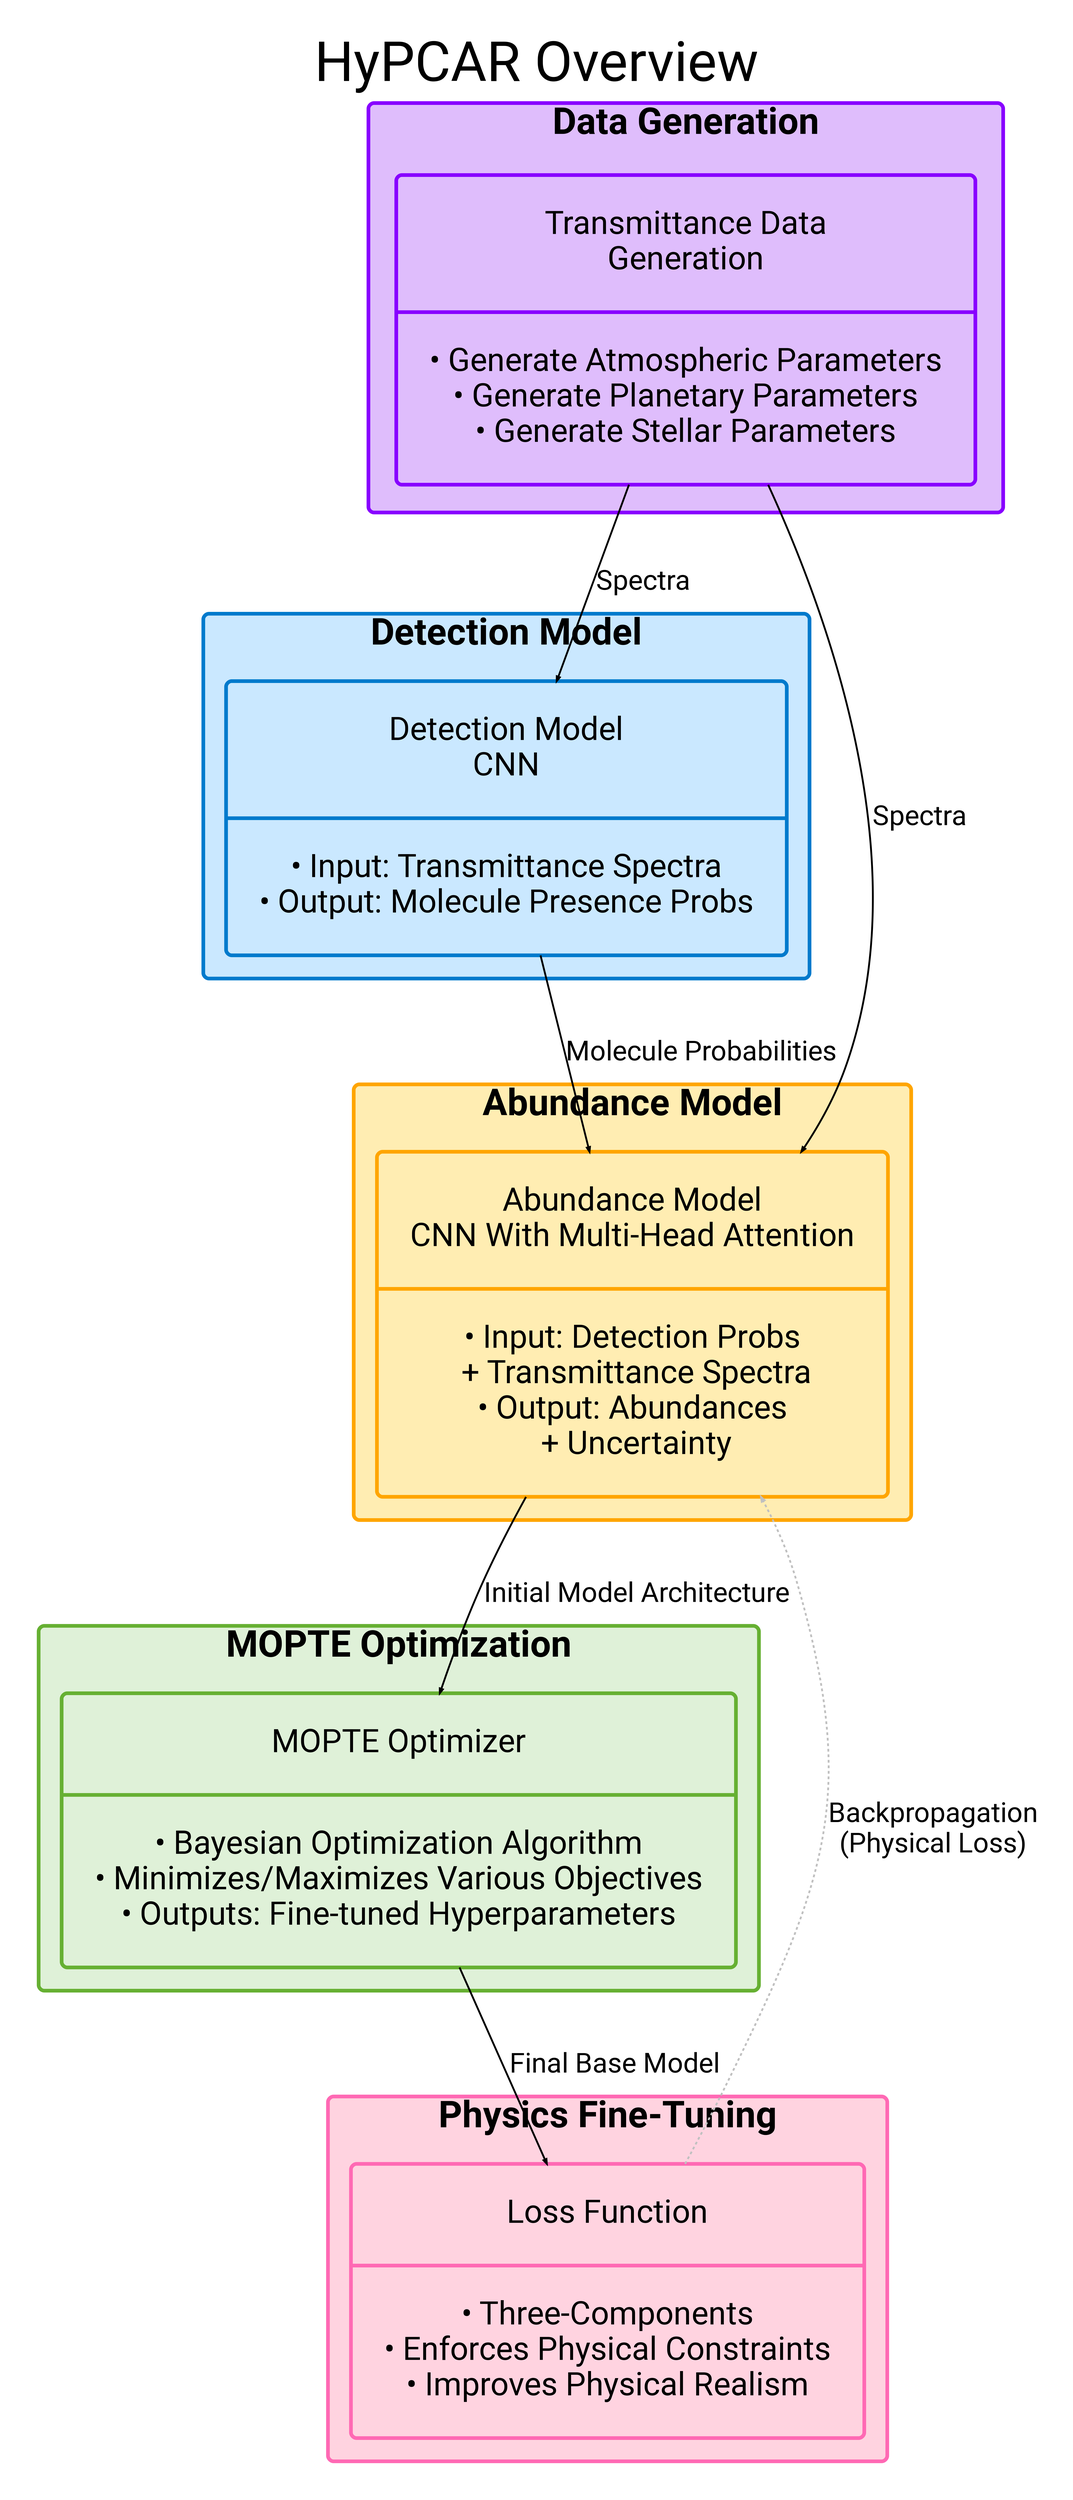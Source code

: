 digraph projectOverview {
    graph[
        rankdir=TB,
        label="HyPCAR Overview",
        labelloc=t,
        fontsize=120,
        margin=1.0,
        nodesep=1.0,
        ranksep=5.0,
        splines=true,
        compound=true,
        fontname="roboto"
    ];

    node[
        shape=box,
        style="rounded,filled",
        fontname="roboto",
        fontsize=70,
        penwidth=8,
        margin=1.0
    ];

    edge[
        fontname="roboto",
        fontsize=60,
        penwidth=4
    ];

    // ─── Data Generation ────────────────────────────────────────────────
    subgraph cluster_dataGeneration {
        label=<<B>Data Generation</B>>;
        fontsize=80;
        style="rounded,filled";
        fillcolor="#dfbdfc";
        color="#8800ff";
        margin=60;
        penwidth=8;

        DG4[
            shape=record,
            label="{Transmittance Data\nGeneration|• Generate Atmospheric Parameters\n• Generate Planetary Parameters\n• Generate Stellar Parameters}",
            fontsize=70,
            fillcolor="#dfbdfc",
            color="#8800ff"
        ];
    }

    // ─── Detection Model ────────────────────────────────────────────────
    subgraph cluster_detection {
        label=<<B>Detection Model</B>>;
        fontsize=80;
        style="rounded,filled";
        fillcolor="#CAE8FF";
        color="#007ACC";
        margin=50;
        penwidth=8;

        DM1[
            shape=record,
            label="{Detection Model\nCNN|• Input: Transmittance Spectra\n• Output: Molecule Presence Probs}",
            fontsize=70,
            fillcolor="#CAE8FF",
            color="#007ACC"
        ];
    }

    // ─── Abundance Model ────────────────────────────────────────────────
    subgraph cluster_abundance {
        label=<<B>Abundance Model</B>>;
        fontsize=80;
        style="rounded,filled";
        fillcolor="#FFEDB2";
        color="#FFA500";
        margin=50;
        penwidth=8;

        AM1[
            shape=record,
            label="{Abundance Model\nCNN With Multi-Head Attention|• Input: Detection Probs\n  + Transmittance Spectra\n• Output: Abundances\n  + Uncertainty}",
            fontsize=70,
            fillcolor="#FFEDB2",
            color="#FFA500"
        ];
    }

    // ─── MOPTE Optimization ────────────────────────────────────────────
    subgraph cluster_mopte {
        label=<<B>MOPTE Optimization</B>>;
        fontsize=80;
        style="rounded,filled";
        fillcolor="#DFF1D8";
        color="#66B032";
        margin=50;
        penwidth=8;

        MO1[
            shape=record,
            label="{MOPTE Optimizer|• Bayesian Optimization Algorithm\n• Minimizes/Maximizes Various Objectives\n• Outputs: Fine-tuned Hyperparameters}",
            fontsize=70,
            fillcolor="#DFF1D8",
            color="#66B032"
        ];
    }

    // ─── Physics Fine-Tuning ─────────────────────────────────────────────
    subgraph cluster_physics {
        label=<<B>Physics Fine-Tuning</B>>;
        fontsize=80;
        style="rounded,filled";
        fillcolor="#FFD3E0";
        color="#FF69B4";
        margin=50;
        penwidth=8;

        PF1[
            shape=record,
            label="{Loss Function|• Three-Components\n• Enforces Physical Constraints\n• Improves Physical Realism}",
            fontsize=70,
            fillcolor="#FFD3E0",
            color="#FF69B4"
        ];
    }

    // ─── Edges ───────────────────────────────────────────────────────────
    DG4 -> DM1 [label="Spectra"];
    DG4 -> AM1 [label="Spectra"];
    DM1 -> AM1 [label="Molecule Probabilities"];
    AM1 -> MO1 [label="Initial Model Architecture"];    
    MO1 -> PF1 [label="Final Base Model"]; 
    PF1 -> AM1 [style=dashed, color=gray, label="Backpropagation\n(Physical Loss)"];
}
